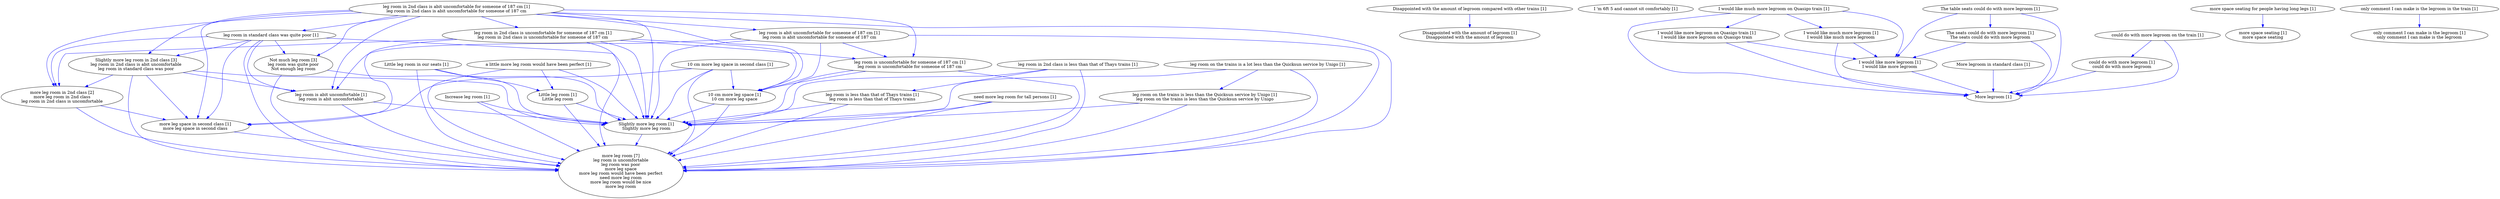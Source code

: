 digraph collapsedGraph {
"more leg room [7]\nleg room is uncomfortable\nleg room was poor\nmore leg space\nmore leg room would have been perfect\nneed more leg room\nmore leg room would be nice\nmore leg room""more leg room in 2nd class [2]\nmore leg room in 2nd class\nleg room in 2nd class is uncomfortable""Not much leg room [3]\nleg room was quite poor\nNot enough leg room""Slightly more leg room in 2nd class [3]\nleg room in 2nd class is abit uncomfortable\nleg room in standard class was poor""10 cm more leg space in second class [1]""more leg space in second class [1]\nmore leg space in second class""10 cm more leg space [1]\n10 cm more leg space""Disappointed with the amount of legroom compared with other trains [1]""Disappointed with the amount of legroom [1]\nDisappointed with the amount of legroom""I 'm 6ft 5 and cannot sit comfortably [1]""I would like much more legroom on Quasigo train [1]""I would like more legroom on Quasigo train [1]\nI would like more legroom on Quasigo train""I would like more legroom [1]\nI would like more legroom""I would like much more legroom [1]\nI would like much more legroom""Increase leg room [1]""Little leg room in our seats [1]""Little leg room [1]\nLittle leg room""More legroom [1]""More legroom in standard class [1]""Slightly more leg room [1]\nSlightly more leg room""The table seats could do with more legroom [1]""The seats could do with more legroom [1]\nThe seats could do with more legroom""a little more leg room would have been perfect [1]""could do with more legroom on the train [1]""could do with more legroom [1]\ncould do with more legroom""leg room in 2nd class is abit uncomfortable for someone of 187 cm [1]\nleg room in 2nd class is abit uncomfortable for someone of 187 cm""leg room is abit uncomfortable for someone of 187 cm [1]\nleg room is abit uncomfortable for someone of 187 cm""leg room is abit uncomfortable [1]\nleg room is abit uncomfortable""leg room is uncomfortable for someone of 187 cm [1]\nleg room is uncomfortable for someone of 187 cm""leg room in 2nd class is uncomfortable for someone of 187 cm [1]\nleg room in 2nd class is uncomfortable for someone of 187 cm""leg room in 2nd class is less than that of Thays trains [1]""leg room is less than that of Thays trains [1]\nleg room is less than that of Thays trains""leg room in standard class was quite poor [1]""leg room on the trains is a lot less than the Quicksun service by Unigo [1]""leg room on the trains is less than the Quicksun service by Unigo [1]\nleg room on the trains is less than the Quicksun service by Unigo""more space seating for people having long legs [1]""more space seating [1]\nmore space seating""need more leg room for tall persons [1]""only comment I can make is the legroom in the train [1]""only comment I can make is the legroom [1]\nonly comment I can make is the legroom""Slightly more leg room in 2nd class [3]\nleg room in 2nd class is abit uncomfortable\nleg room in standard class was poor" -> "more leg room [7]\nleg room is uncomfortable\nleg room was poor\nmore leg space\nmore leg room would have been perfect\nneed more leg room\nmore leg room would be nice\nmore leg room" [color=blue]
"Not much leg room [3]\nleg room was quite poor\nNot enough leg room" -> "more leg room [7]\nleg room is uncomfortable\nleg room was poor\nmore leg space\nmore leg room would have been perfect\nneed more leg room\nmore leg room would be nice\nmore leg room" [color=blue]
"leg room in 2nd class is less than that of Thays trains [1]" -> "more leg room [7]\nleg room is uncomfortable\nleg room was poor\nmore leg space\nmore leg room would have been perfect\nneed more leg room\nmore leg room would be nice\nmore leg room" [color=blue]
"Little leg room [1]\nLittle leg room" -> "more leg room [7]\nleg room is uncomfortable\nleg room was poor\nmore leg space\nmore leg room would have been perfect\nneed more leg room\nmore leg room would be nice\nmore leg room" [color=blue]
"Little leg room [1]\nLittle leg room" -> "Slightly more leg room [1]\nSlightly more leg room" [color=blue]
"Little leg room in our seats [1]" -> "more leg room [7]\nleg room is uncomfortable\nleg room was poor\nmore leg space\nmore leg room would have been perfect\nneed more leg room\nmore leg room would be nice\nmore leg room" [color=blue]
"Little leg room in our seats [1]" -> "Slightly more leg room [1]\nSlightly more leg room" [color=blue]
"Slightly more leg room in 2nd class [3]\nleg room in 2nd class is abit uncomfortable\nleg room in standard class was poor" -> "Slightly more leg room [1]\nSlightly more leg room" [color=blue]
"leg room in 2nd class is abit uncomfortable for someone of 187 cm [1]\nleg room in 2nd class is abit uncomfortable for someone of 187 cm" -> "more leg room [7]\nleg room is uncomfortable\nleg room was poor\nmore leg space\nmore leg room would have been perfect\nneed more leg room\nmore leg room would be nice\nmore leg room" [color=blue]
"I would like much more legroom on Quasigo train [1]" -> "More legroom [1]" [color=blue]
"The table seats could do with more legroom [1]" -> "More legroom [1]" [color=blue]
"leg room on the trains is a lot less than the Quicksun service by Unigo [1]" -> "Slightly more leg room [1]\nSlightly more leg room" [color=blue]
"Slightly more leg room [1]\nSlightly more leg room" -> "more leg room [7]\nleg room is uncomfortable\nleg room was poor\nmore leg space\nmore leg room would have been perfect\nneed more leg room\nmore leg room would be nice\nmore leg room" [color=blue]
"more leg room in 2nd class [2]\nmore leg room in 2nd class\nleg room in 2nd class is uncomfortable" -> "more leg room [7]\nleg room is uncomfortable\nleg room was poor\nmore leg space\nmore leg room would have been perfect\nneed more leg room\nmore leg room would be nice\nmore leg room" [color=blue]
"leg room in standard class was quite poor [1]" -> "Slightly more leg room [1]\nSlightly more leg room" [color=blue]
"leg room on the trains is a lot less than the Quicksun service by Unigo [1]" -> "more leg room [7]\nleg room is uncomfortable\nleg room was poor\nmore leg space\nmore leg room would have been perfect\nneed more leg room\nmore leg room would be nice\nmore leg room" [color=blue]
"I would like much more legroom [1]\nI would like much more legroom" -> "More legroom [1]" [color=blue]
"The seats could do with more legroom [1]\nThe seats could do with more legroom" -> "More legroom [1]" [color=blue]
"leg room in standard class was quite poor [1]" -> "leg room is abit uncomfortable [1]\nleg room is abit uncomfortable" [color=blue]
"leg room in 2nd class is uncomfortable for someone of 187 cm [1]\nleg room in 2nd class is uncomfortable for someone of 187 cm" -> "more leg room [7]\nleg room is uncomfortable\nleg room was poor\nmore leg space\nmore leg room would have been perfect\nneed more leg room\nmore leg room would be nice\nmore leg room" [color=blue]
"leg room in 2nd class is uncomfortable for someone of 187 cm [1]\nleg room in 2nd class is uncomfortable for someone of 187 cm" -> "more leg space in second class [1]\nmore leg space in second class" [color=blue]
"leg room in 2nd class is uncomfortable for someone of 187 cm [1]\nleg room in 2nd class is uncomfortable for someone of 187 cm" -> "more leg room in 2nd class [2]\nmore leg room in 2nd class\nleg room in 2nd class is uncomfortable" [color=blue]
"Not much leg room [3]\nleg room was quite poor\nNot enough leg room" -> "Slightly more leg room [1]\nSlightly more leg room" [color=blue]
"10 cm more leg space [1]\n10 cm more leg space" -> "more leg room [7]\nleg room is uncomfortable\nleg room was poor\nmore leg space\nmore leg room would have been perfect\nneed more leg room\nmore leg room would be nice\nmore leg room" [color=blue]
"more leg space in second class [1]\nmore leg space in second class" -> "more leg room [7]\nleg room is uncomfortable\nleg room was poor\nmore leg space\nmore leg room would have been perfect\nneed more leg room\nmore leg room would be nice\nmore leg room" [color=blue]
"could do with more legroom on the train [1]" -> "More legroom [1]" [color=blue]
"leg room is less than that of Thays trains [1]\nleg room is less than that of Thays trains" -> "Slightly more leg room [1]\nSlightly more leg room" [color=blue]
"10 cm more leg space in second class [1]" -> "more leg room [7]\nleg room is uncomfortable\nleg room was poor\nmore leg space\nmore leg room would have been perfect\nneed more leg room\nmore leg room would be nice\nmore leg room" [color=blue]
"I would like more legroom [1]\nI would like more legroom" -> "More legroom [1]" [color=blue]
"leg room in 2nd class is less than that of Thays trains [1]" -> "Slightly more leg room [1]\nSlightly more leg room" [color=blue]
"need more leg room for tall persons [1]" -> "more leg room [7]\nleg room is uncomfortable\nleg room was poor\nmore leg space\nmore leg room would have been perfect\nneed more leg room\nmore leg room would be nice\nmore leg room" [color=blue]
"leg room is abit uncomfortable for someone of 187 cm [1]\nleg room is abit uncomfortable for someone of 187 cm" -> "Slightly more leg room [1]\nSlightly more leg room" [color=blue]
"leg room is abit uncomfortable [1]\nleg room is abit uncomfortable" -> "Slightly more leg room [1]\nSlightly more leg room" [color=blue]
"The seats could do with more legroom [1]\nThe seats could do with more legroom" -> "I would like more legroom [1]\nI would like more legroom" [color=blue]
"a little more leg room would have been perfect [1]" -> "Slightly more leg room [1]\nSlightly more leg room" [color=blue]
"a little more leg room would have been perfect [1]" -> "more leg room [7]\nleg room is uncomfortable\nleg room was poor\nmore leg space\nmore leg room would have been perfect\nneed more leg room\nmore leg room would be nice\nmore leg room" [color=blue]
"leg room is abit uncomfortable for someone of 187 cm [1]\nleg room is abit uncomfortable for someone of 187 cm" -> "more leg room [7]\nleg room is uncomfortable\nleg room was poor\nmore leg space\nmore leg room would have been perfect\nneed more leg room\nmore leg room would be nice\nmore leg room" [color=blue]
"leg room on the trains is less than the Quicksun service by Unigo [1]\nleg room on the trains is less than the Quicksun service by Unigo" -> "Slightly more leg room [1]\nSlightly more leg room" [color=blue]
"Slightly more leg room in 2nd class [3]\nleg room in 2nd class is abit uncomfortable\nleg room in standard class was poor" -> "leg room is abit uncomfortable [1]\nleg room is abit uncomfortable" [color=blue]
"leg room is abit uncomfortable for someone of 187 cm [1]\nleg room is abit uncomfortable for someone of 187 cm" -> "10 cm more leg space [1]\n10 cm more leg space" [color=blue]
"leg room on the trains is less than the Quicksun service by Unigo [1]\nleg room on the trains is less than the Quicksun service by Unigo" -> "more leg room [7]\nleg room is uncomfortable\nleg room was poor\nmore leg space\nmore leg room would have been perfect\nneed more leg room\nmore leg room would be nice\nmore leg room" [color=blue]
"leg room is uncomfortable for someone of 187 cm [1]\nleg room is uncomfortable for someone of 187 cm" -> "more leg room [7]\nleg room is uncomfortable\nleg room was poor\nmore leg space\nmore leg room would have been perfect\nneed more leg room\nmore leg room would be nice\nmore leg room" [color=blue]
"leg room in standard class was quite poor [1]" -> "more leg room [7]\nleg room is uncomfortable\nleg room was poor\nmore leg space\nmore leg room would have been perfect\nneed more leg room\nmore leg room would be nice\nmore leg room" [color=blue]
"10 cm more leg space [1]\n10 cm more leg space" -> "Slightly more leg room [1]\nSlightly more leg room" [color=blue]
"leg room is abit uncomfortable [1]\nleg room is abit uncomfortable" -> "more leg room [7]\nleg room is uncomfortable\nleg room was poor\nmore leg space\nmore leg room would have been perfect\nneed more leg room\nmore leg room would be nice\nmore leg room" [color=blue]
"Increase leg room [1]" -> "more leg room [7]\nleg room is uncomfortable\nleg room was poor\nmore leg space\nmore leg room would have been perfect\nneed more leg room\nmore leg room would be nice\nmore leg room" [color=blue]
"Increase leg room [1]" -> "Slightly more leg room [1]\nSlightly more leg room" [color=blue]
"leg room in 2nd class is abit uncomfortable for someone of 187 cm [1]\nleg room in 2nd class is abit uncomfortable for someone of 187 cm" -> "Slightly more leg room [1]\nSlightly more leg room" [color=blue]
"The table seats could do with more legroom [1]" -> "I would like more legroom [1]\nI would like more legroom" [color=blue]
"a little more leg room would have been perfect [1]" -> "Little leg room [1]\nLittle leg room" [color=blue]
"need more leg room for tall persons [1]" -> "Slightly more leg room [1]\nSlightly more leg room" [color=blue]
"leg room is uncomfortable for someone of 187 cm [1]\nleg room is uncomfortable for someone of 187 cm" -> "Slightly more leg room [1]\nSlightly more leg room" [color=blue]
"I would like more legroom on Quasigo train [1]\nI would like more legroom on Quasigo train" -> "More legroom [1]" [color=blue]
"leg room is less than that of Thays trains [1]\nleg room is less than that of Thays trains" -> "more leg room [7]\nleg room is uncomfortable\nleg room was poor\nmore leg space\nmore leg room would have been perfect\nneed more leg room\nmore leg room would be nice\nmore leg room" [color=blue]
"leg room is uncomfortable for someone of 187 cm [1]\nleg room is uncomfortable for someone of 187 cm" -> "10 cm more leg space [1]\n10 cm more leg space" [color=blue]
"more leg room in 2nd class [2]\nmore leg room in 2nd class\nleg room in 2nd class is uncomfortable" -> "more leg space in second class [1]\nmore leg space in second class" [color=blue]
"could do with more legroom [1]\ncould do with more legroom" -> "More legroom [1]" [color=blue]
"leg room in 2nd class is abit uncomfortable for someone of 187 cm [1]\nleg room in 2nd class is abit uncomfortable for someone of 187 cm" -> "leg room in standard class was quite poor [1]" [color=blue]
"10 cm more leg space in second class [1]" -> "Slightly more leg room [1]\nSlightly more leg room" [color=blue]
"leg room in standard class was quite poor [1]" -> "Slightly more leg room in 2nd class [3]\nleg room in 2nd class is abit uncomfortable\nleg room in standard class was poor" [color=blue]
"leg room in 2nd class is abit uncomfortable for someone of 187 cm [1]\nleg room in 2nd class is abit uncomfortable for someone of 187 cm" -> "Slightly more leg room in 2nd class [3]\nleg room in 2nd class is abit uncomfortable\nleg room in standard class was poor" [color=blue]
"10 cm more leg space in second class [1]" -> "more leg space in second class [1]\nmore leg space in second class" [color=blue]
"10 cm more leg space in second class [1]" -> "10 cm more leg space [1]\n10 cm more leg space" [color=blue]
"Disappointed with the amount of legroom compared with other trains [1]" -> "Disappointed with the amount of legroom [1]\nDisappointed with the amount of legroom" [color=blue]
"I would like much more legroom on Quasigo train [1]" -> "I would like more legroom on Quasigo train [1]\nI would like more legroom on Quasigo train" [color=blue]
"I would like more legroom on Quasigo train [1]\nI would like more legroom on Quasigo train" -> "I would like more legroom [1]\nI would like more legroom" [color=blue]
"I would like much more legroom on Quasigo train [1]" -> "I would like much more legroom [1]\nI would like much more legroom" [color=blue]
"I would like much more legroom [1]\nI would like much more legroom" -> "I would like more legroom [1]\nI would like more legroom" [color=blue]
"I would like much more legroom on Quasigo train [1]" -> "I would like more legroom [1]\nI would like more legroom" [color=blue]
"Little leg room in our seats [1]" -> "Little leg room [1]\nLittle leg room" [color=blue]
"More legroom in standard class [1]" -> "More legroom [1]" [color=blue]
"The table seats could do with more legroom [1]" -> "The seats could do with more legroom [1]\nThe seats could do with more legroom" [color=blue]
"could do with more legroom on the train [1]" -> "could do with more legroom [1]\ncould do with more legroom" [color=blue]
"leg room in 2nd class is abit uncomfortable for someone of 187 cm [1]\nleg room in 2nd class is abit uncomfortable for someone of 187 cm" -> "leg room is abit uncomfortable for someone of 187 cm [1]\nleg room is abit uncomfortable for someone of 187 cm" [color=blue]
"leg room is abit uncomfortable for someone of 187 cm [1]\nleg room is abit uncomfortable for someone of 187 cm" -> "leg room is abit uncomfortable [1]\nleg room is abit uncomfortable" [color=blue]
"leg room is abit uncomfortable for someone of 187 cm [1]\nleg room is abit uncomfortable for someone of 187 cm" -> "leg room is uncomfortable for someone of 187 cm [1]\nleg room is uncomfortable for someone of 187 cm" [color=blue]
"leg room in 2nd class is abit uncomfortable for someone of 187 cm [1]\nleg room in 2nd class is abit uncomfortable for someone of 187 cm" -> "leg room in 2nd class is uncomfortable for someone of 187 cm [1]\nleg room in 2nd class is uncomfortable for someone of 187 cm" [color=blue]
"leg room in 2nd class is uncomfortable for someone of 187 cm [1]\nleg room in 2nd class is uncomfortable for someone of 187 cm" -> "leg room is uncomfortable for someone of 187 cm [1]\nleg room is uncomfortable for someone of 187 cm" [color=blue]
"leg room in 2nd class is abit uncomfortable for someone of 187 cm [1]\nleg room in 2nd class is abit uncomfortable for someone of 187 cm" -> "leg room is uncomfortable for someone of 187 cm [1]\nleg room is uncomfortable for someone of 187 cm" [color=blue]
"leg room in 2nd class is abit uncomfortable for someone of 187 cm [1]\nleg room in 2nd class is abit uncomfortable for someone of 187 cm" -> "leg room is abit uncomfortable [1]\nleg room is abit uncomfortable" [color=blue]
"leg room in 2nd class is less than that of Thays trains [1]" -> "leg room is less than that of Thays trains [1]\nleg room is less than that of Thays trains" [color=blue]
"leg room on the trains is a lot less than the Quicksun service by Unigo [1]" -> "leg room on the trains is less than the Quicksun service by Unigo [1]\nleg room on the trains is less than the Quicksun service by Unigo" [color=blue]
"more space seating for people having long legs [1]" -> "more space seating [1]\nmore space seating" [color=blue]
"only comment I can make is the legroom in the train [1]" -> "only comment I can make is the legroom [1]\nonly comment I can make is the legroom" [color=blue]
"Slightly more leg room in 2nd class [3]\nleg room in 2nd class is abit uncomfortable\nleg room in standard class was poor" -> "more leg room in 2nd class [2]\nmore leg room in 2nd class\nleg room in 2nd class is uncomfortable" [color=blue]
"Slightly more leg room in 2nd class [3]\nleg room in 2nd class is abit uncomfortable\nleg room in standard class was poor" -> "more leg space in second class [1]\nmore leg space in second class" [color=blue]
"leg room in 2nd class is abit uncomfortable for someone of 187 cm [1]\nleg room in 2nd class is abit uncomfortable for someone of 187 cm" -> "10 cm more leg space [1]\n10 cm more leg space" [color=blue]
"leg room in 2nd class is abit uncomfortable for someone of 187 cm [1]\nleg room in 2nd class is abit uncomfortable for someone of 187 cm" -> "more leg room in 2nd class [2]\nmore leg room in 2nd class\nleg room in 2nd class is uncomfortable" [color=blue]
"leg room in 2nd class is abit uncomfortable for someone of 187 cm [1]\nleg room in 2nd class is abit uncomfortable for someone of 187 cm" -> "Not much leg room [3]\nleg room was quite poor\nNot enough leg room" [color=blue]
"leg room in 2nd class is abit uncomfortable for someone of 187 cm [1]\nleg room in 2nd class is abit uncomfortable for someone of 187 cm" -> "more leg space in second class [1]\nmore leg space in second class" [color=blue]
"leg room in 2nd class is uncomfortable for someone of 187 cm [1]\nleg room in 2nd class is uncomfortable for someone of 187 cm" -> "10 cm more leg space [1]\n10 cm more leg space" [color=blue]
"leg room in 2nd class is uncomfortable for someone of 187 cm [1]\nleg room in 2nd class is uncomfortable for someone of 187 cm" -> "Slightly more leg room [1]\nSlightly more leg room" [color=blue]
"leg room in standard class was quite poor [1]" -> "more leg room in 2nd class [2]\nmore leg room in 2nd class\nleg room in 2nd class is uncomfortable" [color=blue]
"leg room in standard class was quite poor [1]" -> "Not much leg room [3]\nleg room was quite poor\nNot enough leg room" [color=blue]
"leg room in standard class was quite poor [1]" -> "more leg space in second class [1]\nmore leg space in second class" [color=blue]
}